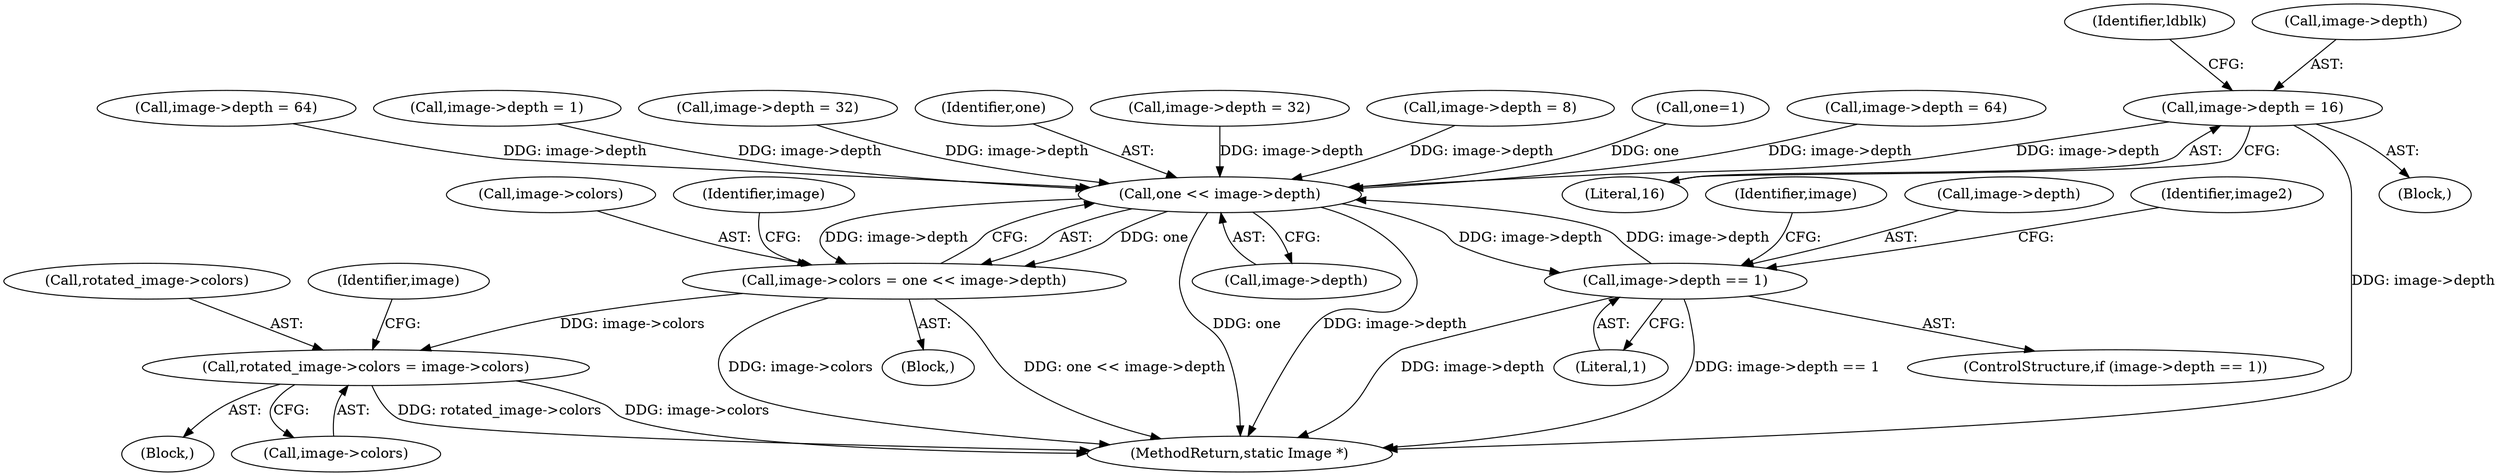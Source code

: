 digraph "0_ImageMagick_e5c063a1007506ba69e97a35effcdef944421c89@pointer" {
"1000864" [label="(Call,image->depth = 16)"];
"1001037" [label="(Call,one << image->depth)"];
"1001033" [label="(Call,image->colors = one << image->depth)"];
"1001618" [label="(Call,rotated_image->colors = image->colors)"];
"1001562" [label="(Call,image->depth == 1)"];
"1000884" [label="(Call,image->depth = 32)"];
"1000828" [label="(Block,)"];
"1001039" [label="(Call,image->depth)"];
"1001562" [label="(Call,image->depth == 1)"];
"1000846" [label="(Call,image->depth = 8)"];
"1000870" [label="(Identifier,ldblk)"];
"1001046" [label="(Identifier,image)"];
"1000865" [label="(Call,image->depth)"];
"1001622" [label="(Call,image->colors)"];
"1001619" [label="(Call,rotated_image->colors)"];
"1001591" [label="(Block,)"];
"1001618" [label="(Call,rotated_image->colors = image->colors)"];
"1001037" [label="(Call,one << image->depth)"];
"1001569" [label="(Identifier,image)"];
"1001033" [label="(Call,image->colors = one << image->depth)"];
"1001030" [label="(Call,one=1)"];
"1000904" [label="(Call,image->depth = 64)"];
"1001563" [label="(Call,image->depth)"];
"1001034" [label="(Call,image->colors)"];
"1001916" [label="(MethodReturn,static Image *)"];
"1000868" [label="(Literal,16)"];
"1000955" [label="(Call,image->depth = 64)"];
"1001561" [label="(ControlStructure,if (image->depth == 1))"];
"1001574" [label="(Identifier,image2)"];
"1000840" [label="(Call,image->depth = 1)"];
"1000923" [label="(Call,image->depth = 32)"];
"1001038" [label="(Identifier,one)"];
"1000424" [label="(Block,)"];
"1001627" [label="(Identifier,image)"];
"1001566" [label="(Literal,1)"];
"1000864" [label="(Call,image->depth = 16)"];
"1000864" -> "1000828"  [label="AST: "];
"1000864" -> "1000868"  [label="CFG: "];
"1000865" -> "1000864"  [label="AST: "];
"1000868" -> "1000864"  [label="AST: "];
"1000870" -> "1000864"  [label="CFG: "];
"1000864" -> "1001916"  [label="DDG: image->depth"];
"1000864" -> "1001037"  [label="DDG: image->depth"];
"1001037" -> "1001033"  [label="AST: "];
"1001037" -> "1001039"  [label="CFG: "];
"1001038" -> "1001037"  [label="AST: "];
"1001039" -> "1001037"  [label="AST: "];
"1001033" -> "1001037"  [label="CFG: "];
"1001037" -> "1001916"  [label="DDG: one"];
"1001037" -> "1001916"  [label="DDG: image->depth"];
"1001037" -> "1001033"  [label="DDG: one"];
"1001037" -> "1001033"  [label="DDG: image->depth"];
"1001030" -> "1001037"  [label="DDG: one"];
"1000904" -> "1001037"  [label="DDG: image->depth"];
"1000884" -> "1001037"  [label="DDG: image->depth"];
"1000840" -> "1001037"  [label="DDG: image->depth"];
"1001562" -> "1001037"  [label="DDG: image->depth"];
"1000955" -> "1001037"  [label="DDG: image->depth"];
"1000923" -> "1001037"  [label="DDG: image->depth"];
"1000846" -> "1001037"  [label="DDG: image->depth"];
"1001037" -> "1001562"  [label="DDG: image->depth"];
"1001033" -> "1000424"  [label="AST: "];
"1001034" -> "1001033"  [label="AST: "];
"1001046" -> "1001033"  [label="CFG: "];
"1001033" -> "1001916"  [label="DDG: one << image->depth"];
"1001033" -> "1001916"  [label="DDG: image->colors"];
"1001033" -> "1001618"  [label="DDG: image->colors"];
"1001618" -> "1001591"  [label="AST: "];
"1001618" -> "1001622"  [label="CFG: "];
"1001619" -> "1001618"  [label="AST: "];
"1001622" -> "1001618"  [label="AST: "];
"1001627" -> "1001618"  [label="CFG: "];
"1001618" -> "1001916"  [label="DDG: rotated_image->colors"];
"1001618" -> "1001916"  [label="DDG: image->colors"];
"1001562" -> "1001561"  [label="AST: "];
"1001562" -> "1001566"  [label="CFG: "];
"1001563" -> "1001562"  [label="AST: "];
"1001566" -> "1001562"  [label="AST: "];
"1001569" -> "1001562"  [label="CFG: "];
"1001574" -> "1001562"  [label="CFG: "];
"1001562" -> "1001916"  [label="DDG: image->depth"];
"1001562" -> "1001916"  [label="DDG: image->depth == 1"];
}
